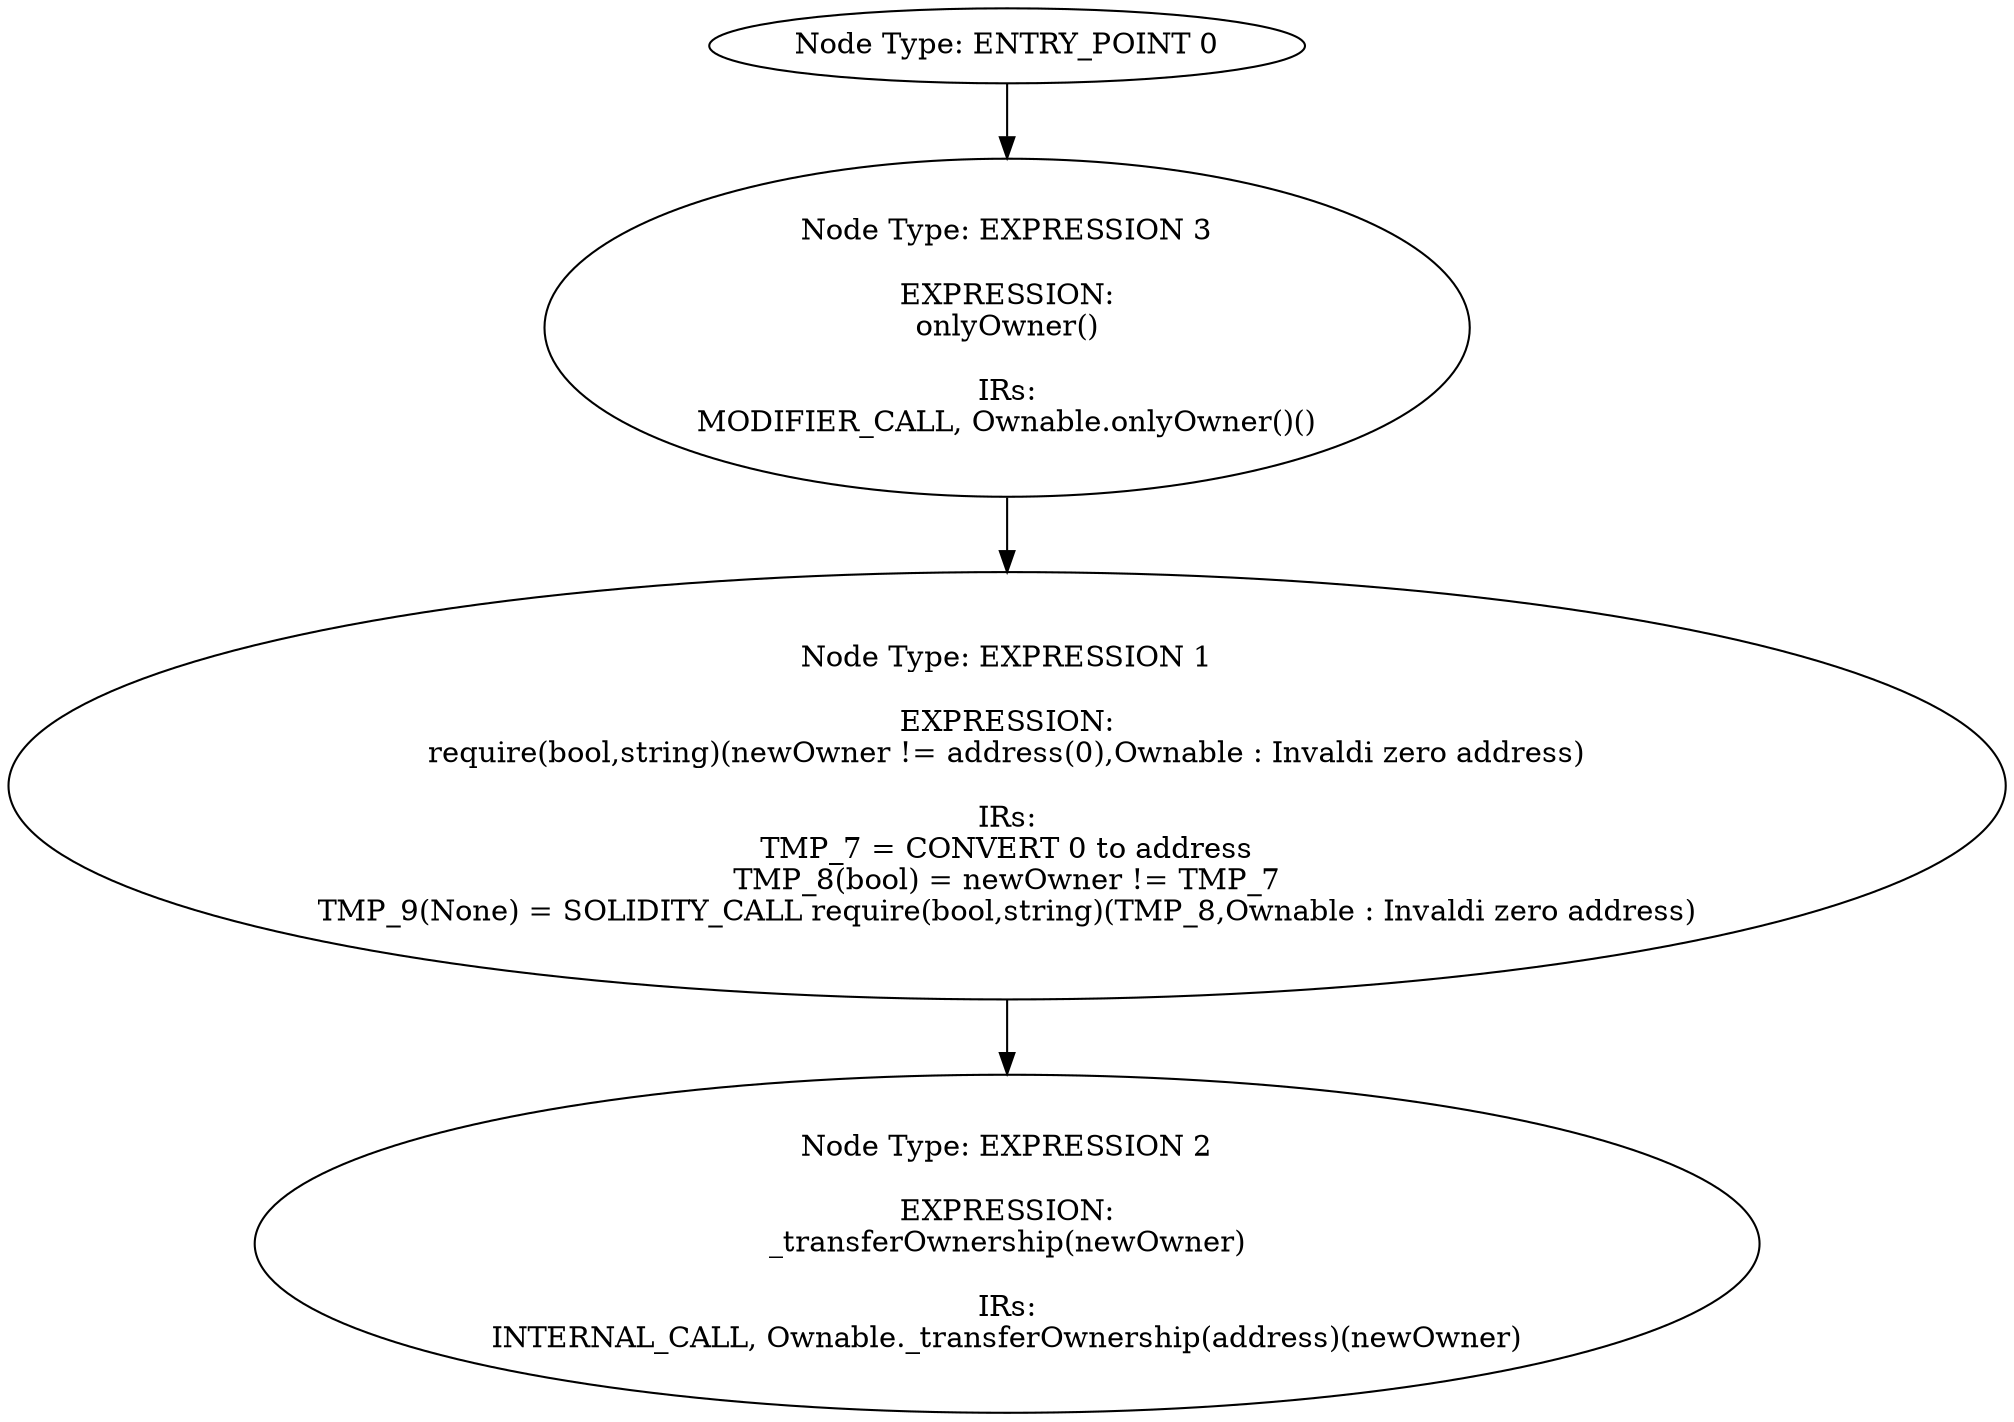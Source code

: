 digraph{
0[label="Node Type: ENTRY_POINT 0
"];
0->3;
1[label="Node Type: EXPRESSION 1

EXPRESSION:
require(bool,string)(newOwner != address(0),Ownable : Invaldi zero address)

IRs:
TMP_7 = CONVERT 0 to address
TMP_8(bool) = newOwner != TMP_7
TMP_9(None) = SOLIDITY_CALL require(bool,string)(TMP_8,Ownable : Invaldi zero address)"];
1->2;
2[label="Node Type: EXPRESSION 2

EXPRESSION:
_transferOwnership(newOwner)

IRs:
INTERNAL_CALL, Ownable._transferOwnership(address)(newOwner)"];
3[label="Node Type: EXPRESSION 3

EXPRESSION:
onlyOwner()

IRs:
MODIFIER_CALL, Ownable.onlyOwner()()"];
3->1;
}
